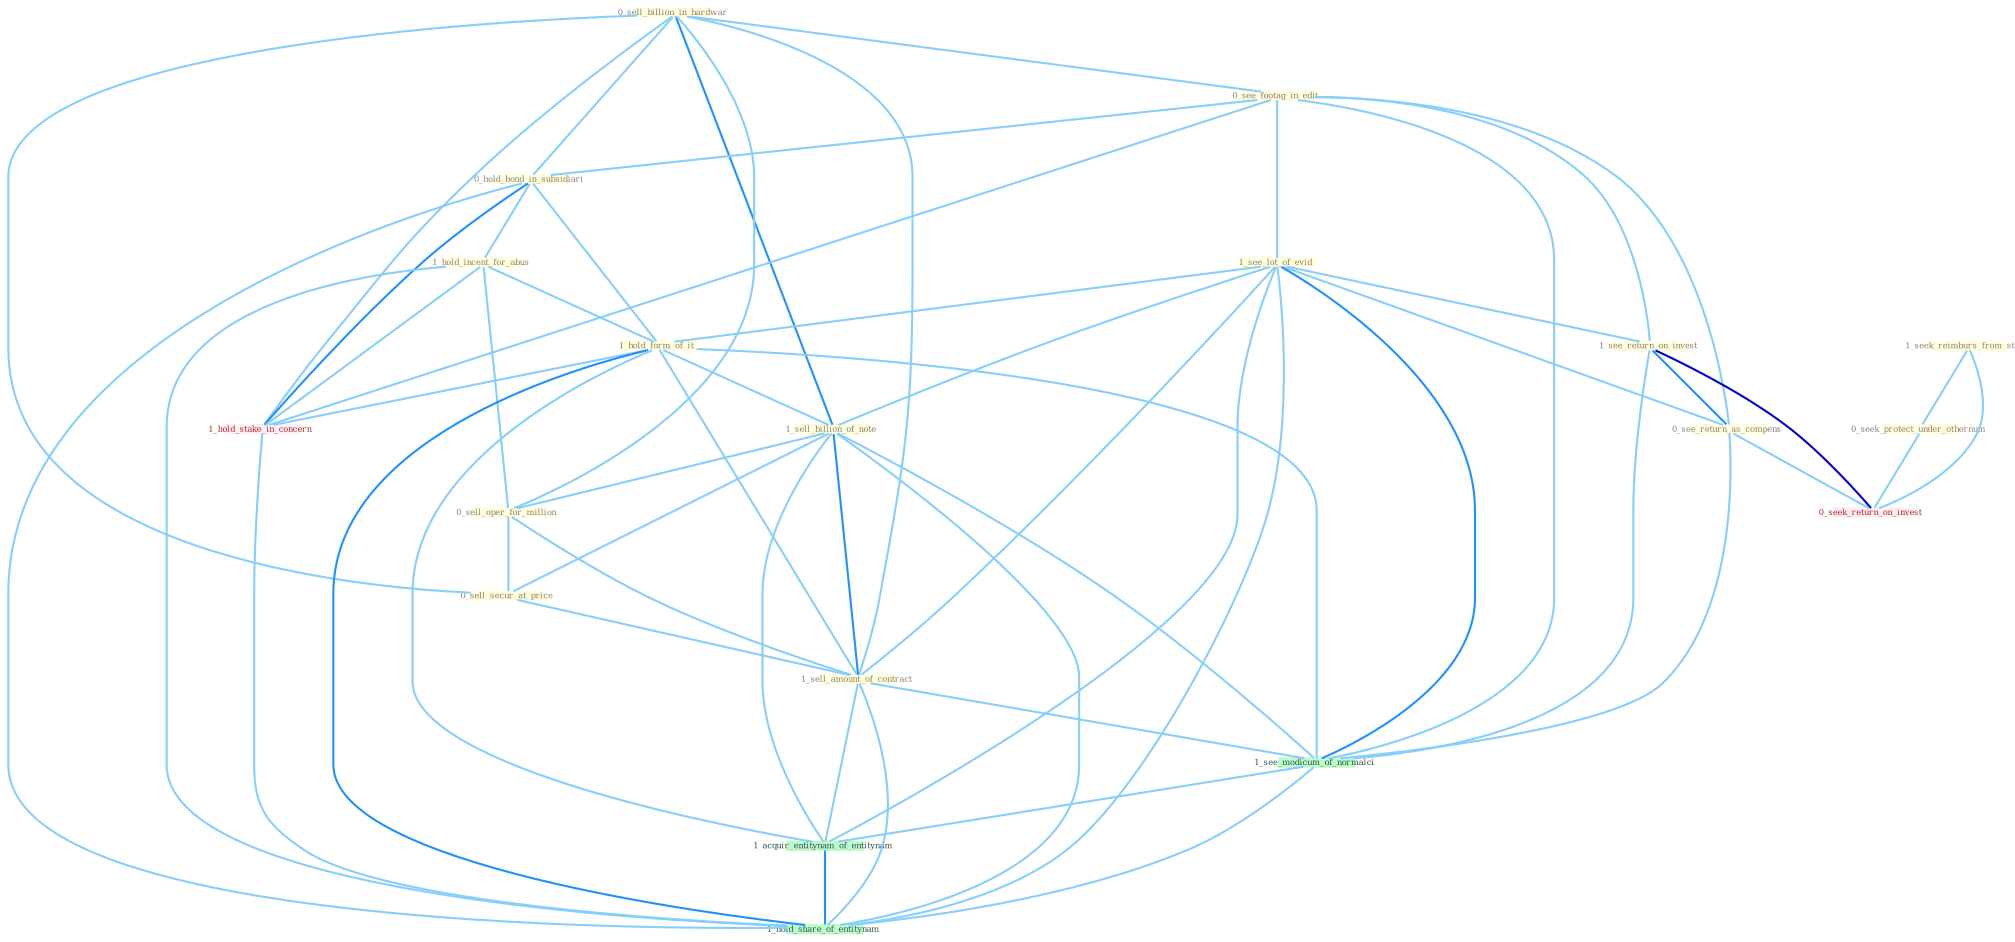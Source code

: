 Graph G{ 
    node
    [shape=polygon,style=filled,width=.5,height=.06,color="#BDFCC9",fixedsize=true,fontsize=4,
    fontcolor="#2f4f4f"];
    {node
    [color="#ffffe0", fontcolor="#8b7d6b"] "0_sell_billion_in_hardwar " "0_see_footag_in_edit " "0_hold_bond_in_subsidiari " "1_see_lot_of_evid " "1_see_return_on_invest " "1_hold_incent_for_abus " "1_hold_form_of_it " "1_sell_billion_of_note " "1_seek_reimburs_from_state " "0_sell_oper_for_million " "0_sell_secur_at_price " "0_see_return_as_compens " "1_sell_amount_of_contract " "0_seek_protect_under_othernum "}
{node [color="#fff0f5", fontcolor="#b22222"] "1_hold_stake_in_concern " "0_seek_return_on_invest "}
edge [color="#B0E2FF"];

	"0_sell_billion_in_hardwar " -- "0_see_footag_in_edit " [w="1", color="#87cefa" ];
	"0_sell_billion_in_hardwar " -- "0_hold_bond_in_subsidiari " [w="1", color="#87cefa" ];
	"0_sell_billion_in_hardwar " -- "1_sell_billion_of_note " [w="2", color="#1e90ff" , len=0.8];
	"0_sell_billion_in_hardwar " -- "0_sell_oper_for_million " [w="1", color="#87cefa" ];
	"0_sell_billion_in_hardwar " -- "0_sell_secur_at_price " [w="1", color="#87cefa" ];
	"0_sell_billion_in_hardwar " -- "1_sell_amount_of_contract " [w="1", color="#87cefa" ];
	"0_sell_billion_in_hardwar " -- "1_hold_stake_in_concern " [w="1", color="#87cefa" ];
	"0_see_footag_in_edit " -- "0_hold_bond_in_subsidiari " [w="1", color="#87cefa" ];
	"0_see_footag_in_edit " -- "1_see_lot_of_evid " [w="1", color="#87cefa" ];
	"0_see_footag_in_edit " -- "1_see_return_on_invest " [w="1", color="#87cefa" ];
	"0_see_footag_in_edit " -- "0_see_return_as_compens " [w="1", color="#87cefa" ];
	"0_see_footag_in_edit " -- "1_hold_stake_in_concern " [w="1", color="#87cefa" ];
	"0_see_footag_in_edit " -- "1_see_modicum_of_normalci " [w="1", color="#87cefa" ];
	"0_hold_bond_in_subsidiari " -- "1_hold_incent_for_abus " [w="1", color="#87cefa" ];
	"0_hold_bond_in_subsidiari " -- "1_hold_form_of_it " [w="1", color="#87cefa" ];
	"0_hold_bond_in_subsidiari " -- "1_hold_stake_in_concern " [w="2", color="#1e90ff" , len=0.8];
	"0_hold_bond_in_subsidiari " -- "1_hold_share_of_entitynam " [w="1", color="#87cefa" ];
	"1_see_lot_of_evid " -- "1_see_return_on_invest " [w="1", color="#87cefa" ];
	"1_see_lot_of_evid " -- "1_hold_form_of_it " [w="1", color="#87cefa" ];
	"1_see_lot_of_evid " -- "1_sell_billion_of_note " [w="1", color="#87cefa" ];
	"1_see_lot_of_evid " -- "0_see_return_as_compens " [w="1", color="#87cefa" ];
	"1_see_lot_of_evid " -- "1_sell_amount_of_contract " [w="1", color="#87cefa" ];
	"1_see_lot_of_evid " -- "1_see_modicum_of_normalci " [w="2", color="#1e90ff" , len=0.8];
	"1_see_lot_of_evid " -- "1_acquir_entitynam_of_entitynam " [w="1", color="#87cefa" ];
	"1_see_lot_of_evid " -- "1_hold_share_of_entitynam " [w="1", color="#87cefa" ];
	"1_see_return_on_invest " -- "0_see_return_as_compens " [w="2", color="#1e90ff" , len=0.8];
	"1_see_return_on_invest " -- "0_seek_return_on_invest " [w="3", color="#0000cd" , len=0.6];
	"1_see_return_on_invest " -- "1_see_modicum_of_normalci " [w="1", color="#87cefa" ];
	"1_hold_incent_for_abus " -- "1_hold_form_of_it " [w="1", color="#87cefa" ];
	"1_hold_incent_for_abus " -- "0_sell_oper_for_million " [w="1", color="#87cefa" ];
	"1_hold_incent_for_abus " -- "1_hold_stake_in_concern " [w="1", color="#87cefa" ];
	"1_hold_incent_for_abus " -- "1_hold_share_of_entitynam " [w="1", color="#87cefa" ];
	"1_hold_form_of_it " -- "1_sell_billion_of_note " [w="1", color="#87cefa" ];
	"1_hold_form_of_it " -- "1_sell_amount_of_contract " [w="1", color="#87cefa" ];
	"1_hold_form_of_it " -- "1_hold_stake_in_concern " [w="1", color="#87cefa" ];
	"1_hold_form_of_it " -- "1_see_modicum_of_normalci " [w="1", color="#87cefa" ];
	"1_hold_form_of_it " -- "1_acquir_entitynam_of_entitynam " [w="1", color="#87cefa" ];
	"1_hold_form_of_it " -- "1_hold_share_of_entitynam " [w="2", color="#1e90ff" , len=0.8];
	"1_sell_billion_of_note " -- "0_sell_oper_for_million " [w="1", color="#87cefa" ];
	"1_sell_billion_of_note " -- "0_sell_secur_at_price " [w="1", color="#87cefa" ];
	"1_sell_billion_of_note " -- "1_sell_amount_of_contract " [w="2", color="#1e90ff" , len=0.8];
	"1_sell_billion_of_note " -- "1_see_modicum_of_normalci " [w="1", color="#87cefa" ];
	"1_sell_billion_of_note " -- "1_acquir_entitynam_of_entitynam " [w="1", color="#87cefa" ];
	"1_sell_billion_of_note " -- "1_hold_share_of_entitynam " [w="1", color="#87cefa" ];
	"1_seek_reimburs_from_state " -- "0_seek_protect_under_othernum " [w="1", color="#87cefa" ];
	"1_seek_reimburs_from_state " -- "0_seek_return_on_invest " [w="1", color="#87cefa" ];
	"0_sell_oper_for_million " -- "0_sell_secur_at_price " [w="1", color="#87cefa" ];
	"0_sell_oper_for_million " -- "1_sell_amount_of_contract " [w="1", color="#87cefa" ];
	"0_sell_secur_at_price " -- "1_sell_amount_of_contract " [w="1", color="#87cefa" ];
	"0_see_return_as_compens " -- "0_seek_return_on_invest " [w="1", color="#87cefa" ];
	"0_see_return_as_compens " -- "1_see_modicum_of_normalci " [w="1", color="#87cefa" ];
	"1_sell_amount_of_contract " -- "1_see_modicum_of_normalci " [w="1", color="#87cefa" ];
	"1_sell_amount_of_contract " -- "1_acquir_entitynam_of_entitynam " [w="1", color="#87cefa" ];
	"1_sell_amount_of_contract " -- "1_hold_share_of_entitynam " [w="1", color="#87cefa" ];
	"0_seek_protect_under_othernum " -- "0_seek_return_on_invest " [w="1", color="#87cefa" ];
	"1_hold_stake_in_concern " -- "1_hold_share_of_entitynam " [w="1", color="#87cefa" ];
	"1_see_modicum_of_normalci " -- "1_acquir_entitynam_of_entitynam " [w="1", color="#87cefa" ];
	"1_see_modicum_of_normalci " -- "1_hold_share_of_entitynam " [w="1", color="#87cefa" ];
	"1_acquir_entitynam_of_entitynam " -- "1_hold_share_of_entitynam " [w="2", color="#1e90ff" , len=0.8];
}